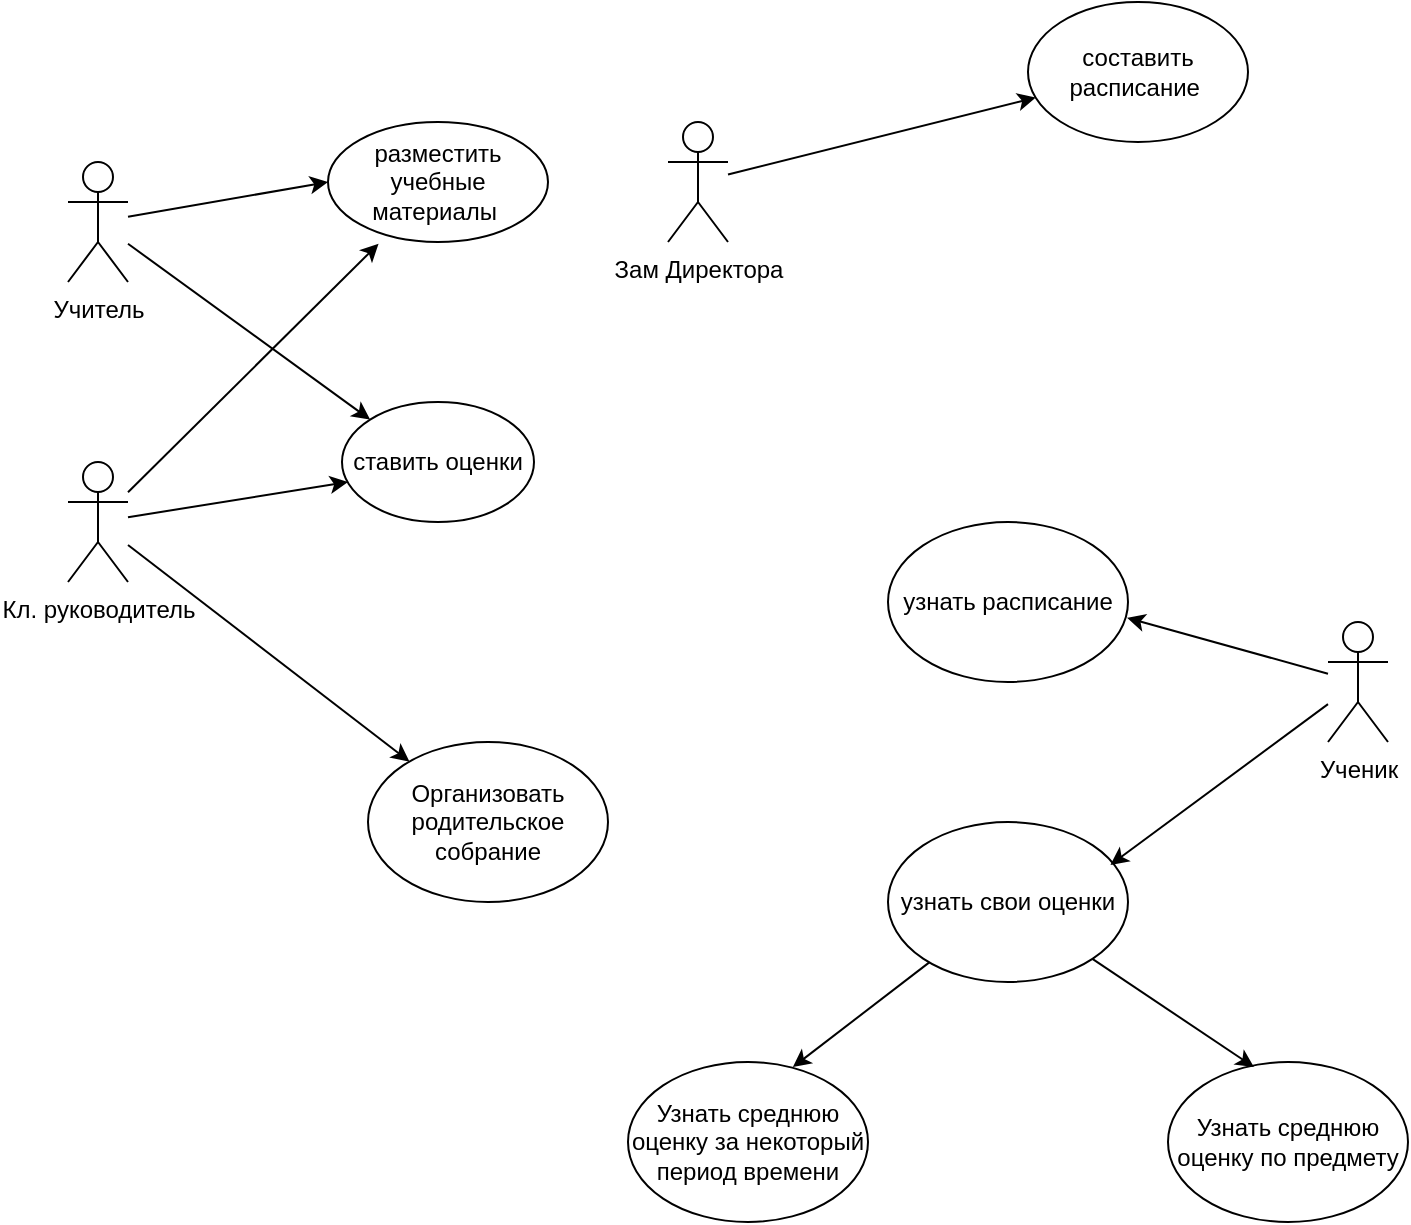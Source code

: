 <mxfile version="24.4.4" type="github">
  <diagram name="Страница — 1" id="0gjCVuvtDsMXWRGDhPsx">
    <mxGraphModel dx="1434" dy="780" grid="1" gridSize="10" guides="1" tooltips="1" connect="1" arrows="1" fold="1" page="1" pageScale="1" pageWidth="827" pageHeight="1169" math="0" shadow="0">
      <root>
        <mxCell id="0" />
        <mxCell id="1" parent="0" />
        <mxCell id="_kbc-DSdjVsOpymA7g34-34" style="edgeStyle=none;rounded=0;orthogonalLoop=1;jettySize=auto;html=1;entryX=0;entryY=0.5;entryDx=0;entryDy=0;" edge="1" parent="1" source="_kbc-DSdjVsOpymA7g34-1" target="_kbc-DSdjVsOpymA7g34-20">
          <mxGeometry relative="1" as="geometry" />
        </mxCell>
        <mxCell id="_kbc-DSdjVsOpymA7g34-36" style="edgeStyle=none;rounded=0;orthogonalLoop=1;jettySize=auto;html=1;entryX=0;entryY=0;entryDx=0;entryDy=0;" edge="1" parent="1" source="_kbc-DSdjVsOpymA7g34-1" target="_kbc-DSdjVsOpymA7g34-2">
          <mxGeometry relative="1" as="geometry" />
        </mxCell>
        <mxCell id="_kbc-DSdjVsOpymA7g34-1" value="&lt;font style=&quot;vertical-align: inherit;&quot;&gt;&lt;font style=&quot;vertical-align: inherit;&quot;&gt;Учитель&lt;/font&gt;&lt;/font&gt;&lt;div&gt;&lt;font style=&quot;vertical-align: inherit;&quot;&gt;&lt;font style=&quot;vertical-align: inherit;&quot;&gt;&lt;br&gt;&lt;/font&gt;&lt;/font&gt;&lt;/div&gt;" style="shape=umlActor;verticalLabelPosition=bottom;verticalAlign=top;html=1;outlineConnect=0;" vertex="1" parent="1">
          <mxGeometry x="120" y="80" width="30" height="60" as="geometry" />
        </mxCell>
        <mxCell id="_kbc-DSdjVsOpymA7g34-2" value="&lt;font style=&quot;vertical-align: inherit;&quot;&gt;&lt;font style=&quot;vertical-align: inherit;&quot;&gt;ставить оценки&lt;/font&gt;&lt;/font&gt;" style="ellipse;whiteSpace=wrap;html=1;" vertex="1" parent="1">
          <mxGeometry x="257" y="200" width="96" height="60" as="geometry" />
        </mxCell>
        <mxCell id="_kbc-DSdjVsOpymA7g34-38" style="edgeStyle=none;rounded=0;orthogonalLoop=1;jettySize=auto;html=1;" edge="1" parent="1" source="_kbc-DSdjVsOpymA7g34-6" target="_kbc-DSdjVsOpymA7g34-18">
          <mxGeometry relative="1" as="geometry" />
        </mxCell>
        <mxCell id="_kbc-DSdjVsOpymA7g34-6" value="Кл. руководитель" style="shape=umlActor;verticalLabelPosition=bottom;verticalAlign=top;html=1;outlineConnect=0;" vertex="1" parent="1">
          <mxGeometry x="120" y="230" width="30" height="60" as="geometry" />
        </mxCell>
        <mxCell id="_kbc-DSdjVsOpymA7g34-11" value="Ученик" style="shape=umlActor;verticalLabelPosition=bottom;verticalAlign=top;html=1;outlineConnect=0;" vertex="1" parent="1">
          <mxGeometry x="750" y="310" width="30" height="60" as="geometry" />
        </mxCell>
        <mxCell id="_kbc-DSdjVsOpymA7g34-12" value="узнать расписание" style="ellipse;whiteSpace=wrap;html=1;" vertex="1" parent="1">
          <mxGeometry x="530" y="260" width="120" height="80" as="geometry" />
        </mxCell>
        <mxCell id="_kbc-DSdjVsOpymA7g34-13" value="узнать свои оценки" style="ellipse;whiteSpace=wrap;html=1;" vertex="1" parent="1">
          <mxGeometry x="530" y="410" width="120" height="80" as="geometry" />
        </mxCell>
        <mxCell id="_kbc-DSdjVsOpymA7g34-18" value="Организовать родительское собрание" style="ellipse;whiteSpace=wrap;html=1;" vertex="1" parent="1">
          <mxGeometry x="270" y="370" width="120" height="80" as="geometry" />
        </mxCell>
        <mxCell id="_kbc-DSdjVsOpymA7g34-20" value="разместить учебные материалы&amp;nbsp;" style="ellipse;whiteSpace=wrap;html=1;" vertex="1" parent="1">
          <mxGeometry x="250" y="60" width="110" height="60" as="geometry" />
        </mxCell>
        <mxCell id="_kbc-DSdjVsOpymA7g34-33" style="edgeStyle=none;rounded=0;orthogonalLoop=1;jettySize=auto;html=1;" edge="1" parent="1" source="_kbc-DSdjVsOpymA7g34-25" target="_kbc-DSdjVsOpymA7g34-26">
          <mxGeometry relative="1" as="geometry" />
        </mxCell>
        <mxCell id="_kbc-DSdjVsOpymA7g34-25" value="Зам Директора" style="shape=umlActor;verticalLabelPosition=bottom;verticalAlign=top;html=1;outlineConnect=0;" vertex="1" parent="1">
          <mxGeometry x="420" y="60" width="30" height="60" as="geometry" />
        </mxCell>
        <mxCell id="_kbc-DSdjVsOpymA7g34-26" value="составить расписание&amp;nbsp;" style="ellipse;whiteSpace=wrap;html=1;" vertex="1" parent="1">
          <mxGeometry x="600" width="110" height="70" as="geometry" />
        </mxCell>
        <mxCell id="_kbc-DSdjVsOpymA7g34-35" style="edgeStyle=none;rounded=0;orthogonalLoop=1;jettySize=auto;html=1;entryX=0.23;entryY=1.014;entryDx=0;entryDy=0;entryPerimeter=0;" edge="1" parent="1" source="_kbc-DSdjVsOpymA7g34-6" target="_kbc-DSdjVsOpymA7g34-20">
          <mxGeometry relative="1" as="geometry" />
        </mxCell>
        <mxCell id="_kbc-DSdjVsOpymA7g34-37" style="edgeStyle=none;rounded=0;orthogonalLoop=1;jettySize=auto;html=1;entryX=0.031;entryY=0.667;entryDx=0;entryDy=0;entryPerimeter=0;" edge="1" parent="1" source="_kbc-DSdjVsOpymA7g34-6" target="_kbc-DSdjVsOpymA7g34-2">
          <mxGeometry relative="1" as="geometry" />
        </mxCell>
        <mxCell id="_kbc-DSdjVsOpymA7g34-39" style="edgeStyle=none;rounded=0;orthogonalLoop=1;jettySize=auto;html=1;entryX=0.996;entryY=0.599;entryDx=0;entryDy=0;entryPerimeter=0;" edge="1" parent="1" source="_kbc-DSdjVsOpymA7g34-11" target="_kbc-DSdjVsOpymA7g34-12">
          <mxGeometry relative="1" as="geometry" />
        </mxCell>
        <mxCell id="_kbc-DSdjVsOpymA7g34-40" style="edgeStyle=none;rounded=0;orthogonalLoop=1;jettySize=auto;html=1;entryX=0.927;entryY=0.268;entryDx=0;entryDy=0;entryPerimeter=0;" edge="1" parent="1" source="_kbc-DSdjVsOpymA7g34-11" target="_kbc-DSdjVsOpymA7g34-13">
          <mxGeometry relative="1" as="geometry" />
        </mxCell>
        <mxCell id="_kbc-DSdjVsOpymA7g34-41" value="Узнать среднюю оценку за некоторый период времени" style="ellipse;whiteSpace=wrap;html=1;" vertex="1" parent="1">
          <mxGeometry x="400" y="530" width="120" height="80" as="geometry" />
        </mxCell>
        <mxCell id="_kbc-DSdjVsOpymA7g34-42" value="Узнать среднюю оценку по предмету" style="ellipse;whiteSpace=wrap;html=1;" vertex="1" parent="1">
          <mxGeometry x="670" y="530" width="120" height="80" as="geometry" />
        </mxCell>
        <mxCell id="_kbc-DSdjVsOpymA7g34-43" style="edgeStyle=none;rounded=0;orthogonalLoop=1;jettySize=auto;html=1;entryX=0.687;entryY=0.032;entryDx=0;entryDy=0;entryPerimeter=0;" edge="1" parent="1" source="_kbc-DSdjVsOpymA7g34-13" target="_kbc-DSdjVsOpymA7g34-41">
          <mxGeometry relative="1" as="geometry" />
        </mxCell>
        <mxCell id="_kbc-DSdjVsOpymA7g34-44" style="edgeStyle=none;rounded=0;orthogonalLoop=1;jettySize=auto;html=1;entryX=0.358;entryY=0.032;entryDx=0;entryDy=0;entryPerimeter=0;" edge="1" parent="1" source="_kbc-DSdjVsOpymA7g34-13" target="_kbc-DSdjVsOpymA7g34-42">
          <mxGeometry relative="1" as="geometry" />
        </mxCell>
      </root>
    </mxGraphModel>
  </diagram>
</mxfile>
